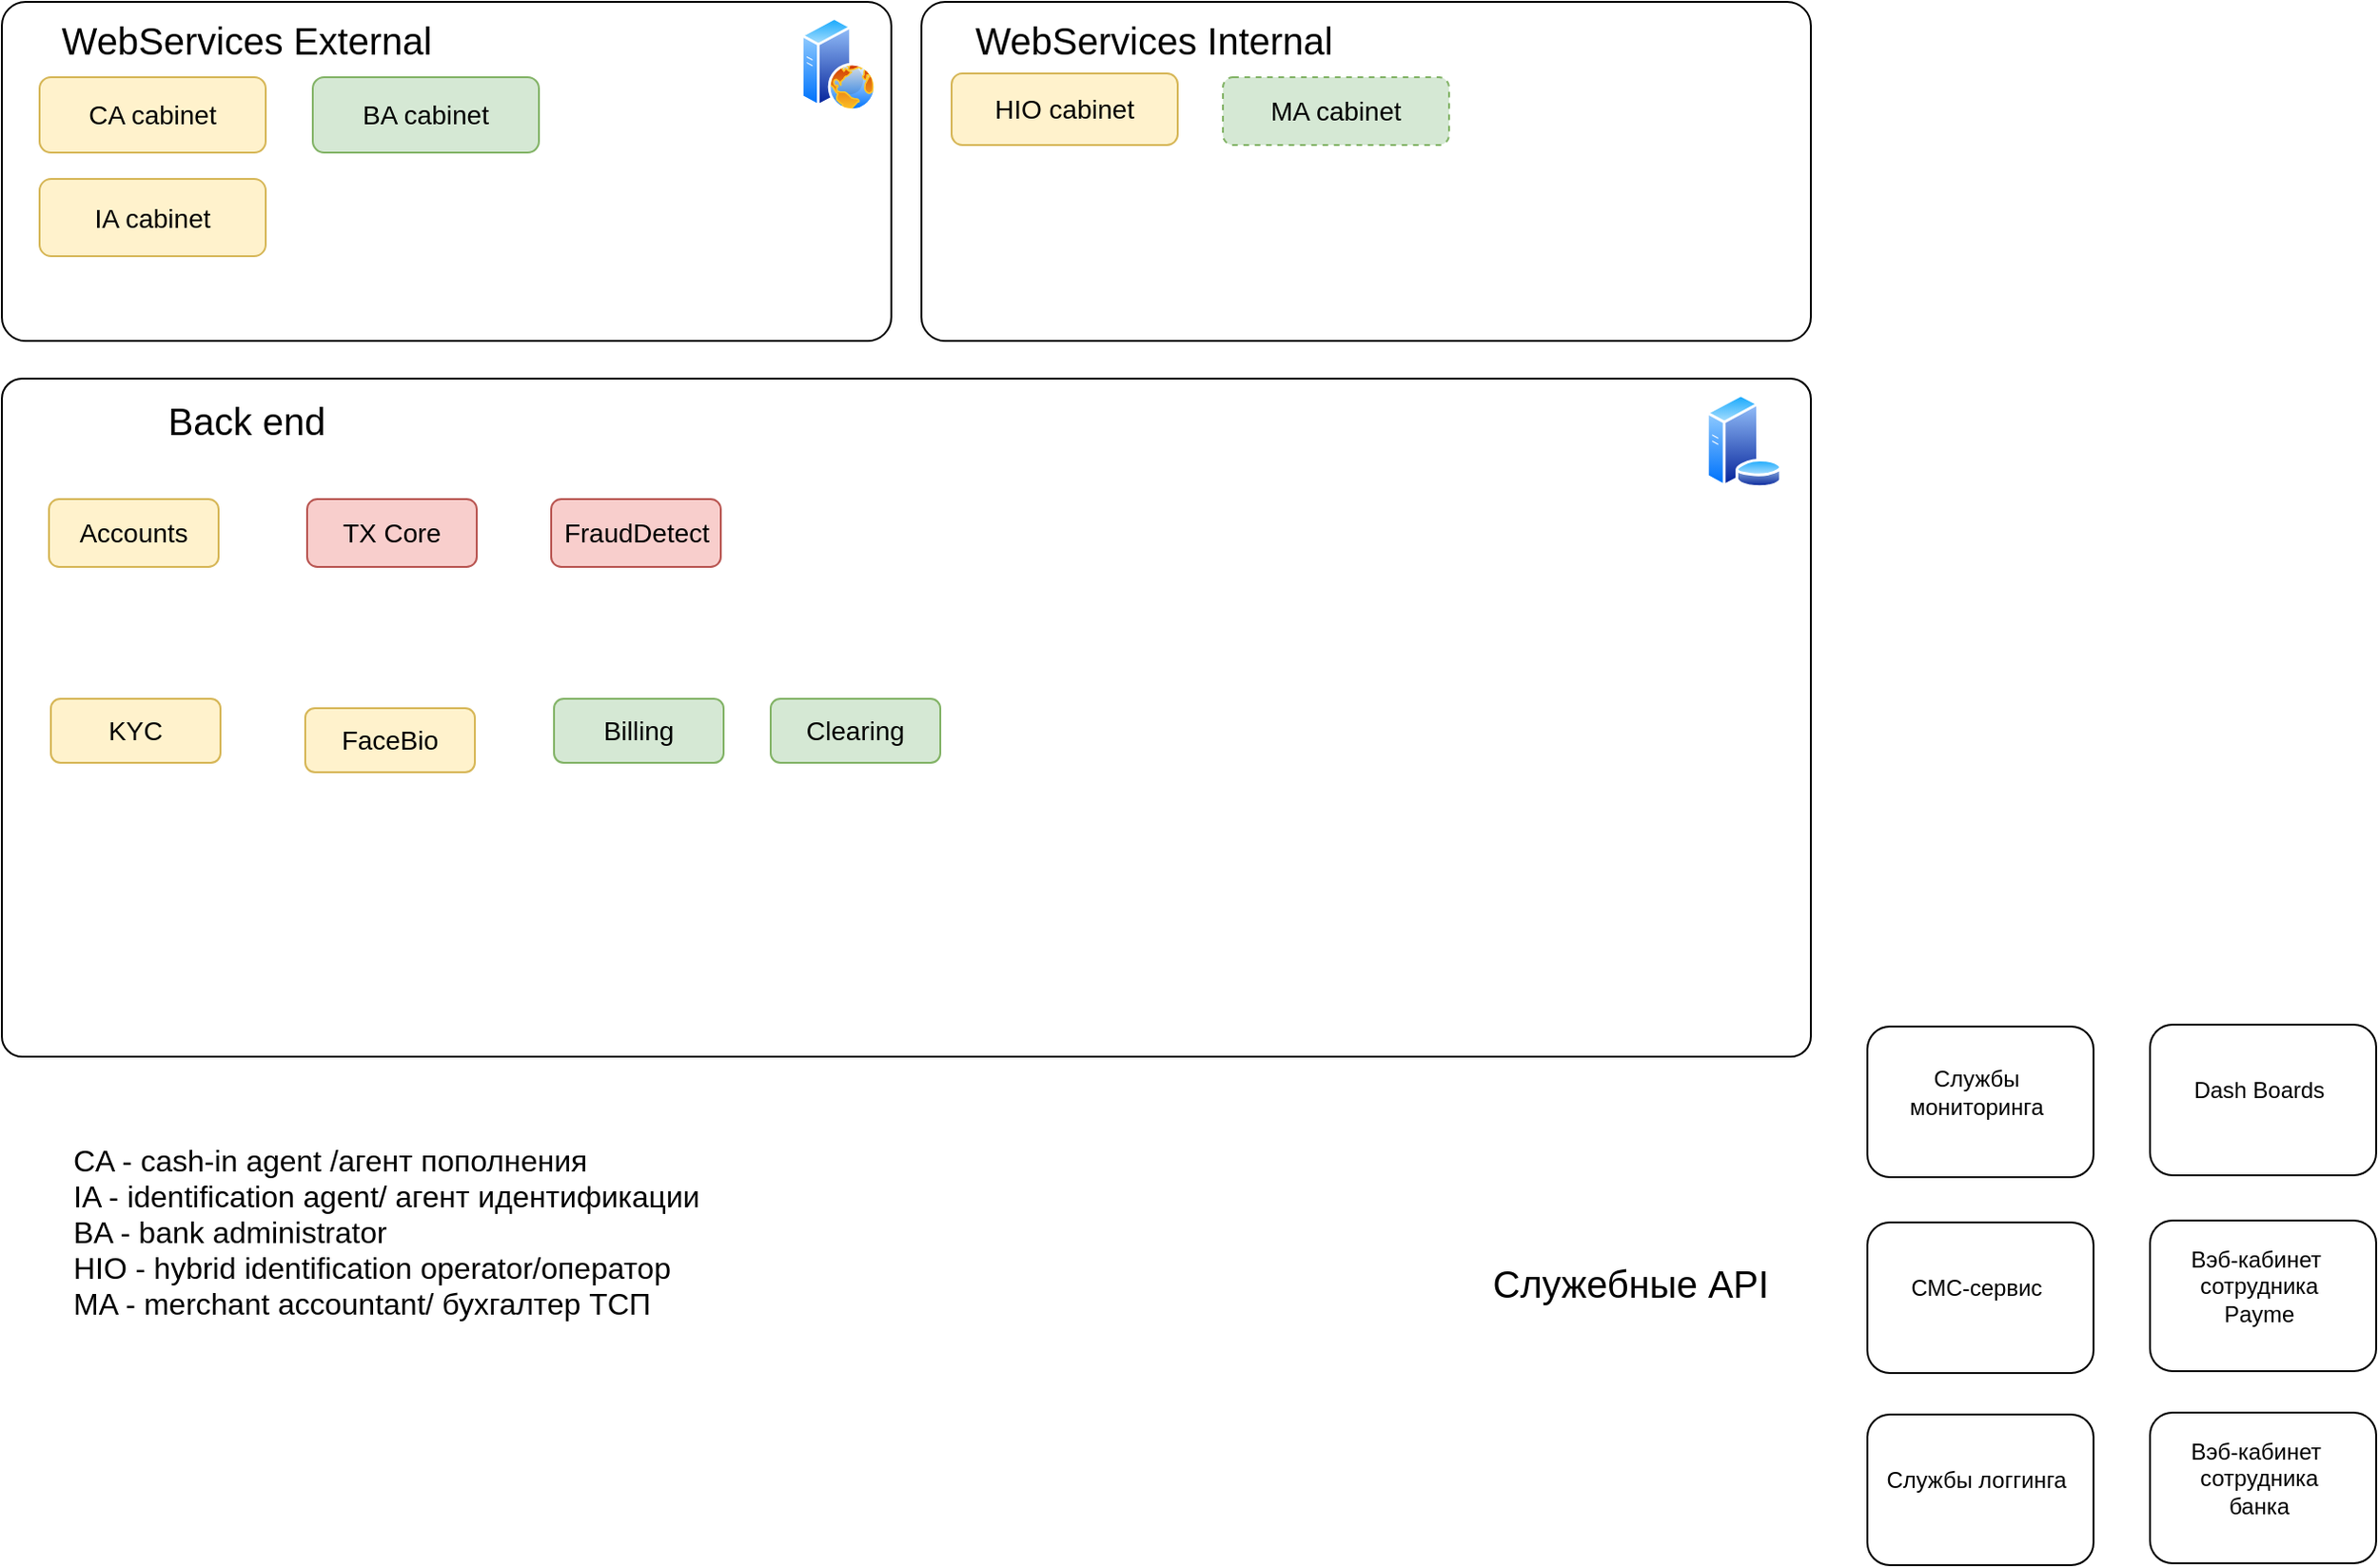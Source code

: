 <mxfile pages="1" version="11.2.5" type="github"><diagram id="JfMvQxGXoWg5FCYy4_3Q" name="Page-1"><mxGraphModel dx="1221" dy="729" grid="1" gridSize="4" guides="1" tooltips="1" connect="1" arrows="1" fold="1" page="1" pageScale="1" pageWidth="1169" pageHeight="827" math="0" shadow="0"><root><mxCell id="0"/><mxCell id="1" parent="0"/><mxCell id="1M2UV2R9q6xd6kiA-x4t-10" value="" style="rounded=1;whiteSpace=wrap;html=1;perimeterSpacing=0;arcSize=3;fillColor=none;" parent="1" vertex="1"><mxGeometry x="40" y="220" width="960" height="360" as="geometry"/></mxCell><mxCell id="mIUhT2ziGXftF2cErP0M-18" value="" style="rounded=1;whiteSpace=wrap;html=1;perimeterSpacing=0;arcSize=7;fillColor=none;shadow=0;" vertex="1" parent="1"><mxGeometry x="528" y="20" width="472" height="180" as="geometry"/></mxCell><mxCell id="mIUhT2ziGXftF2cErP0M-16" value="" style="rounded=1;whiteSpace=wrap;html=1;perimeterSpacing=0;arcSize=7;fillColor=none;shadow=0;" vertex="1" parent="1"><mxGeometry x="40" y="20" width="472" height="180" as="geometry"/></mxCell><mxCell id="1M2UV2R9q6xd6kiA-x4t-1" value="&lt;span style=&quot;font-size: 14px ; white-space: normal&quot;&gt;Accounts&lt;/span&gt;" style="rounded=1;whiteSpace=wrap;html=1;fillColor=#fff2cc;strokeColor=#d6b656;" parent="1" vertex="1"><mxGeometry x="65" y="284" width="90" height="36" as="geometry"/></mxCell><mxCell id="1M2UV2R9q6xd6kiA-x4t-3" value="&lt;span style=&quot;font-size: 14px ; white-space: normal&quot;&gt;TX Core&lt;/span&gt;" style="rounded=1;whiteSpace=wrap;html=1;fillColor=#f8cecc;strokeColor=#b85450;" parent="1" vertex="1"><mxGeometry x="202" y="284" width="90" height="36" as="geometry"/></mxCell><mxCell id="1M2UV2R9q6xd6kiA-x4t-11" value="WebServices External" style="text;html=1;strokeColor=none;fillColor=none;align=center;verticalAlign=middle;whiteSpace=wrap;rounded=0;fontSize=20;" parent="1" vertex="1"><mxGeometry x="60" y="30" width="220" height="20" as="geometry"/></mxCell><mxCell id="1M2UV2R9q6xd6kiA-x4t-12" value="WebServices Internal" style="text;html=1;strokeColor=none;fillColor=none;align=center;verticalAlign=middle;whiteSpace=wrap;rounded=0;fontSize=20;" parent="1" vertex="1"><mxGeometry x="544" y="30" width="215" height="20" as="geometry"/></mxCell><mxCell id="1M2UV2R9q6xd6kiA-x4t-13" value="&lt;span style=&quot;white-space: normal; font-size: 14px;&quot;&gt;BA cabinet&lt;/span&gt;" style="rounded=1;whiteSpace=wrap;html=1;fillColor=#d5e8d4;strokeColor=#82b366;fontSize=14;" parent="1" vertex="1"><mxGeometry x="205" y="60" width="120" height="40" as="geometry"/></mxCell><mxCell id="1M2UV2R9q6xd6kiA-x4t-15" value="&lt;span style=&quot;white-space: normal; font-size: 14px;&quot;&gt;CA cabinet&lt;/span&gt;" style="rounded=1;whiteSpace=wrap;html=1;fillColor=#fff2cc;strokeColor=#d6b656;fontSize=14;" parent="1" vertex="1"><mxGeometry x="60" y="60" width="120" height="40" as="geometry"/></mxCell><mxCell id="1M2UV2R9q6xd6kiA-x4t-19" value="&lt;span style=&quot;white-space: normal; font-size: 14px;&quot;&gt;IA cabinet&lt;/span&gt;" style="rounded=1;whiteSpace=wrap;html=1;fillColor=#fff2cc;strokeColor=#d6b656;fontSize=14;" parent="1" vertex="1"><mxGeometry x="60" y="114" width="120" height="41" as="geometry"/></mxCell><mxCell id="1M2UV2R9q6xd6kiA-x4t-22" value="&lt;div style=&quot;white-space: normal; font-size: 14px;&quot;&gt;HIO cabinet&lt;/div&gt;" style="rounded=1;whiteSpace=wrap;html=1;fillColor=#fff2cc;strokeColor=#d6b656;fontSize=14;" parent="1" vertex="1"><mxGeometry x="544" y="58" width="120" height="38" as="geometry"/></mxCell><mxCell id="1M2UV2R9q6xd6kiA-x4t-24" value="&lt;span style=&quot;white-space: normal; font-size: 14px;&quot;&gt;MA cabinet&lt;/span&gt;" style="rounded=1;whiteSpace=wrap;html=1;fillColor=#d5e8d4;strokeColor=#82b366;dashed=1;fontSize=14;" parent="1" vertex="1"><mxGeometry x="688" y="60" width="120" height="36" as="geometry"/></mxCell><mxCell id="rMDS_38VwPlSXQvCs6hY-1" value="" style="rounded=1;whiteSpace=wrap;html=1;" parent="1" vertex="1"><mxGeometry x="1030" y="668" width="120" height="80" as="geometry"/></mxCell><mxCell id="rMDS_38VwPlSXQvCs6hY-2" value="СМС-сервис" style="text;html=1;strokeColor=none;fillColor=none;align=center;verticalAlign=middle;whiteSpace=wrap;rounded=0;" parent="1" vertex="1"><mxGeometry x="1038" y="688" width="100" height="30" as="geometry"/></mxCell><mxCell id="rMDS_38VwPlSXQvCs6hY-3" value="Служебные API" style="text;html=1;strokeColor=none;fillColor=none;align=center;verticalAlign=middle;whiteSpace=wrap;rounded=0;fontSize=20;" parent="1" vertex="1"><mxGeometry x="796.5" y="690" width="215" height="20" as="geometry"/></mxCell><mxCell id="rMDS_38VwPlSXQvCs6hY-5" value="" style="rounded=1;whiteSpace=wrap;html=1;" parent="1" vertex="1"><mxGeometry x="1030" y="770" width="120" height="80" as="geometry"/></mxCell><mxCell id="rMDS_38VwPlSXQvCs6hY-6" value="Службы логгинга" style="text;html=1;strokeColor=none;fillColor=none;align=center;verticalAlign=middle;whiteSpace=wrap;rounded=0;" parent="1" vertex="1"><mxGeometry x="1038" y="790" width="100" height="30" as="geometry"/></mxCell><mxCell id="rMDS_38VwPlSXQvCs6hY-7" value="" style="rounded=1;whiteSpace=wrap;html=1;" parent="1" vertex="1"><mxGeometry x="1030" y="564" width="120" height="80" as="geometry"/></mxCell><mxCell id="rMDS_38VwPlSXQvCs6hY-8" value="Службы мониторинга" style="text;html=1;strokeColor=none;fillColor=none;align=center;verticalAlign=middle;whiteSpace=wrap;rounded=0;" parent="1" vertex="1"><mxGeometry x="1038" y="584" width="100" height="30" as="geometry"/></mxCell><mxCell id="rMDS_38VwPlSXQvCs6hY-9" value="" style="rounded=1;whiteSpace=wrap;html=1;" parent="1" vertex="1"><mxGeometry x="1180" y="667" width="120" height="80" as="geometry"/></mxCell><mxCell id="rMDS_38VwPlSXQvCs6hY-10" value="Вэб-кабинет&amp;nbsp; сотрудника Payme" style="text;html=1;strokeColor=none;fillColor=none;align=center;verticalAlign=middle;whiteSpace=wrap;rounded=0;" parent="1" vertex="1"><mxGeometry x="1188" y="687" width="100" height="30" as="geometry"/></mxCell><mxCell id="rMDS_38VwPlSXQvCs6hY-11" value="" style="rounded=1;whiteSpace=wrap;html=1;" parent="1" vertex="1"><mxGeometry x="1180" y="769" width="120" height="80" as="geometry"/></mxCell><mxCell id="rMDS_38VwPlSXQvCs6hY-12" value="Вэб-кабинет&amp;nbsp; сотрудника банка" style="text;html=1;strokeColor=none;fillColor=none;align=center;verticalAlign=middle;whiteSpace=wrap;rounded=0;" parent="1" vertex="1"><mxGeometry x="1188" y="789" width="100" height="30" as="geometry"/></mxCell><mxCell id="rMDS_38VwPlSXQvCs6hY-13" value="" style="rounded=1;whiteSpace=wrap;html=1;" parent="1" vertex="1"><mxGeometry x="1180" y="563" width="120" height="80" as="geometry"/></mxCell><mxCell id="rMDS_38VwPlSXQvCs6hY-14" value="Dash Boards" style="text;html=1;strokeColor=none;fillColor=none;align=center;verticalAlign=middle;whiteSpace=wrap;rounded=0;" parent="1" vertex="1"><mxGeometry x="1188" y="583" width="100" height="30" as="geometry"/></mxCell><mxCell id="mIUhT2ziGXftF2cErP0M-1" value="&lt;span style=&quot;font-size: 14px ; white-space: normal&quot;&gt;KYC&lt;/span&gt;" style="rounded=1;whiteSpace=wrap;html=1;fillColor=#fff2cc;strokeColor=#d6b656;" vertex="1" parent="1"><mxGeometry x="66" y="390" width="90" height="34" as="geometry"/></mxCell><mxCell id="mIUhT2ziGXftF2cErP0M-4" value="&lt;span style=&quot;font-size: 14px ; white-space: normal&quot;&gt;Billing&lt;/span&gt;" style="rounded=1;whiteSpace=wrap;html=1;fillColor=#d5e8d4;strokeColor=#82b366;" vertex="1" parent="1"><mxGeometry x="333" y="390" width="90" height="34" as="geometry"/></mxCell><mxCell id="mIUhT2ziGXftF2cErP0M-7" value="&lt;span style=&quot;font-size: 14px ; white-space: normal&quot;&gt;FaceBio&lt;/span&gt;" style="rounded=1;whiteSpace=wrap;html=1;fillColor=#fff2cc;strokeColor=#d6b656;" vertex="1" parent="1"><mxGeometry x="201" y="395" width="90" height="34" as="geometry"/></mxCell><mxCell id="mIUhT2ziGXftF2cErP0M-20" value="CA - cash-in agent /агент пополнения&amp;nbsp;&lt;br style=&quot;font-size: 16px&quot;&gt;IA - identification agent/ агент идентификации&lt;br&gt;BA - bank administrator&lt;br&gt;HIO - hybrid identification operator/оператор&amp;nbsp;&lt;br&gt;MA - merchant accountant/ бухгалтер ТСП" style="text;html=1;resizable=0;autosize=1;align=left;verticalAlign=middle;points=[];fillColor=none;strokeColor=none;rounded=0;shadow=0;fontSize=16;" vertex="1" parent="1"><mxGeometry x="76" y="623" width="348" height="100" as="geometry"/></mxCell><mxCell id="mIUhT2ziGXftF2cErP0M-21" value="Back end" style="text;html=1;strokeColor=none;fillColor=none;align=center;verticalAlign=middle;whiteSpace=wrap;rounded=0;fontSize=20;" vertex="1" parent="1"><mxGeometry x="60" y="232" width="220" height="20" as="geometry"/></mxCell><mxCell id="mIUhT2ziGXftF2cErP0M-26" value="" style="group" vertex="1" connectable="0" parent="1"><mxGeometry x="448" y="390" width="90" height="34" as="geometry"/></mxCell><mxCell id="1M2UV2R9q6xd6kiA-x4t-5" value="&lt;span style=&quot;font-size: 14px ; white-space: normal&quot;&gt;Clearing&lt;/span&gt;" style="rounded=1;whiteSpace=wrap;html=1;fillColor=#d5e8d4;strokeColor=#82b366;" parent="mIUhT2ziGXftF2cErP0M-26" vertex="1"><mxGeometry width="90" height="34" as="geometry"/></mxCell><mxCell id="mIUhT2ziGXftF2cErP0M-28" value="" style="aspect=fixed;perimeter=ellipsePerimeter;html=1;align=center;shadow=0;dashed=0;spacingTop=3;image;image=img/lib/active_directory/web_server.svg;fillColor=none;fontSize=14;" vertex="1" parent="1"><mxGeometry x="464" y="28" width="40" height="50" as="geometry"/></mxCell><mxCell id="mIUhT2ziGXftF2cErP0M-29" value="" style="aspect=fixed;perimeter=ellipsePerimeter;html=1;align=center;shadow=0;dashed=0;spacingTop=3;image;image=img/lib/active_directory/database_server.svg;fillColor=none;fontSize=14;" vertex="1" parent="1"><mxGeometry x="944" y="228" width="41" height="50" as="geometry"/></mxCell><mxCell id="mIUhT2ziGXftF2cErP0M-13" value="&lt;span style=&quot;font-size: 14px ; white-space: normal&quot;&gt;FraudDetect&lt;/span&gt;" style="rounded=1;whiteSpace=wrap;html=1;fillColor=#f8cecc;strokeColor=#b85450;" vertex="1" parent="1"><mxGeometry x="331.5" y="284" width="90" height="36" as="geometry"/></mxCell></root></mxGraphModel></diagram></mxfile>